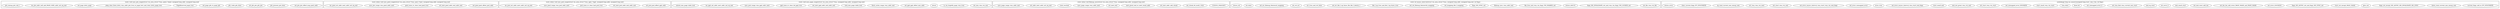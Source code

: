 digraph msync_c{
	subgraph cluster_sync_pte_range{
		label="static void sync_pte_range(struct vm_area_struct *vma, pmd_t *pmd, unsigned long addr, unsigned long end)";
		set_pte_pte_offset_map_pmd_addr[label="set_pte_pte_offset_map_pmd_addr"];
		pte_present_pte_false[label="pte_present_pte_false"];
		set_pfn_pte_pfn_pte[label="set_pfn_pte_pfn_pte"];
		pfn_valid_pfn_false[label="pfn_valid_pfn_false"];
		set_page_pfn_to_page_pfn[label="set_page_pfn_to_page_pfn"];
		PageReserved_page_true[label="PageReserved_page_true"];
		ptep_clear_flush_dirty_vma_addr_pte_true_or_page_test_and_clear_dirty_page_true[label="ptep_clear_flush_dirty_vma_addr_pte_true_or_page_test_and_clear_dirty_page_true"];
		set_page_dirty_page[label="set_page_dirty_page"];
		inc_pte_addr_self_add_PAGE_SIZE_addr_not_eq_end[label="inc_pte_addr_self_add_PAGE_SIZE_addr_not_eq_end"];
		pte_unmap_pte_sub_1[label="pte_unmap_pte_sub_1"];
	}

	subgraph cluster_sync_pmd_range{
		label="static inline void sync_pmd_range(struct vm_area_struct *vma, pud_t *pud, unsigned long addr, unsigned long end)";
		set_pmd_pmd_offset_pud_addr[label="set_pmd_pmd_offset_pud_addr"];
		set_next_pmd_addr_end_addr_end[label="set_next_pmd_addr_end_addr_end"];
		pmd_none_or_clear_bad_pmd_true[label="pmd_none_or_clear_bad_pmd_true"];
		sync_pte_range_vma_pmd_addr_next[label="sync_pte_range_vma_pmd_addr_next"];
		inc_pmd_set_addr_next_addr_not_eq_end[label="inc_pmd_set_addr_next_addr_not_eq_end"];
	}

	subgraph cluster_sync_pud_range{
		label="static inline void sync_pud_range(struct vm_area_struct *vma, pgd_t *pgd, unsigned long addr, unsigned long end)";
		set_pud_pud_offset_pgd_addr[label="set_pud_pud_offset_pgd_addr"];
		set_next_pud_addr_end_addr_end[label="set_next_pud_addr_end_addr_end"];
		pud_none_or_clear_bad_pud_true[label="pud_none_or_clear_bad_pud_true"];
		sync_pmd_range_vma_pud_addr_next[label="sync_pmd_range_vma_pud_addr_next"];
		inc_pud_set_addr_next_addr_not_eq_end[label="inc_pud_set_addr_next_addr_not_eq_end"];
	}

	subgraph cluster_sync_page_range{
		label="static void sync_page_range(struct vm_area_struct *vma, unsigned long addr, unsigned long end)";
		set_mm_vma_vm_mm[label="set_mm_vma_vm_mm"];
		is_vm_hugetlb_page_vma_true[label="is_vm_hugetlb_page_vma_true"];
		return[label="return"];
		set_pgd_pgd_offset_mm_addr[label="set_pgd_pgd_offset_mm_addr"];
		flush_cache_range_vma_addr_end[label="flush_cache_range_vma_addr_end"];
		lock_mm_page_table_lock[label="lock_mm_page_table_lock"];
		set_next_pgd_addr_end_addr_end[label="set_next_pgd_addr_end_addr_end"];
		pgd_none_or_clear_bd_pgd_true[label="pgd_none_or_clear_bd_pgd_true"];
		sync_pud_range_vma_pgd_addr_next[label="sync_pud_range_vma_pgd_addr_next"];
		inc_pgd_set_addr_next_addr_not_eq_end[label="inc_pgd_set_addr_next_addr_not_eq_end"];
		unlock_mm_page_table_lock[label="unlock_mm_page_table_lock"];
	}

	subgraph cluster_filemap_sync{
		label="static inline void filemap_sync(struct vm_area_struct *vma, unsigned long addr, unsigned long end)";
		CONFIG_PREEMPT[label="CONFIG_PREEMPT"];
		set_chunk_64_multi_1024[label="set_chunk_64_multi_1024"];
		set_next_addr_add_chunk[label="set_next_addr_add_chunk"];
		next_great_end_or_next_small_addr[label="next_great_end_or_next_small_addr"];
		set_next_end[label="set_next_end"];
		sync_page_range_vma_addr_next[label="sync_page_range_vma_addr_next"];
		cond_resched[label="cond_resched"];
		set_addr_next_addr_not_eq_end[label="set_addr_next_addr_not_eq_end"];
		sync_page_range_vma_addr_end[label="sync_page_range_vma_addr_end"];
	}

	subgraph cluster_msync_interval{
		label="static int msync_interval(struct vm_area_struct *vma, unsigned long addr, unsigned long end, int flags)";
		set_file_vma_vm_file[label="set_file_vma_vm_file"];
		flags_MS_INVALIDATE_set_and_vma_vm_flags_VM_LOCKED_set[label="flags_MS_INVALIDATE_set_and_vma_vm_flags_VM_LOCKED_set"];
		return_EBUSY[label="return_EBUSY"];
		file_true_and_vma_vm_flags_VM_SHARED_set[label="file_true_and_vma_vm_flags_VM_SHARED_set"];
		filemap_sync_vma_addr_end[label="filemap_sync_vma_addr_end"];
		flags_MS_SYNC_set[label="flags_MS_SYNC_set"];
		set_mapping_file_f_mapping[label="set_mapping_file_f_mapping"];
		set_ret_filemap_fdatawrite_mapping[label="set_ret_filemap_fdatawrite_mapping"];
		file_f_op_true_and_file_f_op_fsync_true[label="file_f_op_true_and_file_f_op_fsync_true"];
		set_err_file_f_op_fsync_file_file_f_dentry_1[label="set_err_file_f_op_fsync_file_file_f_dentry_1"];
		err_true_and_ret_false[label="err_true_and_ret_false"];
		set_ret_err[label="set_ret_err"];
		set_err_filemap_fdatawait_mapping[label="set_err_filemap_fdatawait_mapping"];
		ret_false[label="ret_false"];
		set_ret_err[label="set_ret_err"];
		return_ret[label="return_ret"];
	}

	subgraph cluster_sys_msync{
		label="asmlinkage long sys_msync(unsigned long start, size_t len, int flags)";
		flags_MS_SYNC_set[label="flags_MS_SYNC_set"];
		current_flags_self_or_PF_SYNCWRITE[label="current_flags_self_or_PF_SYNCWRITE"];
		down_read_current_mm_mmap_sem[label="down_read_current_mm_mmap_sem"];
		flags_set_except_MS_ASYNC_MS_INVALIDATE_MS_SYNC[label="flags_set_except_MS_ASYNC_MS_INVALIDATE_MS_SYNC"];
		goto_out[label="goto_out"];
		start_set_except_PAGE_MASK[label="start_set_except_PAGE_MASK"];
		goto_out[label="goto_out"];
		flags_MS_ASYNC_set_and_flags_MS_SYNC_set[label="flags_MS_ASYNC_set_and_flags_MS_SYNC_set"];
		goto_out[label="goto_out"];
		set_error_ENOMEM[label="set_error_ENOMEM"];
		set_len_len_add_rever_PAGE_MASK_and_PAGE_MASK[label="set_len_len_add_rever_PAGE_MASK_and_PAGE_MASK"];
		set_end_start_add_len[label="set_end_start_add_len"];
		end_small_start[label="end_small_start"];
		goto_out[label="goto_out"];
		set_error_0[label="set_error_0"];
		end_eq_start[label="end_eq_start"];
		goto_out[label="goto_out"];
		set_vma_find_vma_current_mm_start[label="set_vma_find_vma_current_mm_start"];
		set_unmapped_error_0[label="set_unmapped_error_0"];
		dead_for[label="dead_for"];
		set_error_ENOMEM[label="set_error_ENOMEM"];
		vma_false[label="vma_false"];
		goto_out[label="goto_out"];
		start_small_vma_vm_start[label="start_small_vma_vm_start"];
		set_unmapped_error_ENOMEM[label="set_unmapped_error_ENOMEM"];
		set_start_vma_vm_start[label="set_start_vma_vm_start"];
		end_not_great_vma_vm_end[label="end_not_great_vma_vm_end"];
		start_small_end[label="start_small_end"];
		set_error_msync_interval_vma_start_end_flags[label="set_error_msync_interval_vma_start_end_flags"];
		error_true[label="error_true"];
		goto_out[label="goto_out"];
		set_error_unmapped_error[label="set_error_unmapped_error"];
		goto_out[label="goto_out"];
		set_error_msync_interval_vma_start_vma_vm_end_flags[label="set_error_msync_interval_vma_start_vma_vm_end_flags"];
		error_true[label="error_true"];
		goto_out[label="goto_out"];
		set_start_vma_vm_end[label="set_start_vma_vm_end"];
		set_vma_vma_vm_next[label="set_vma_vma_vm_next"];
		up_read_current_mm_mmap_sem[label="up_read_current_mm_mmap_sem"];
		clear_current_flags_PF_SYNCWRITE[label="clear_current_flags_PF_SYNCWRITE"];
		return_error[label="return_error"];
	}

}
